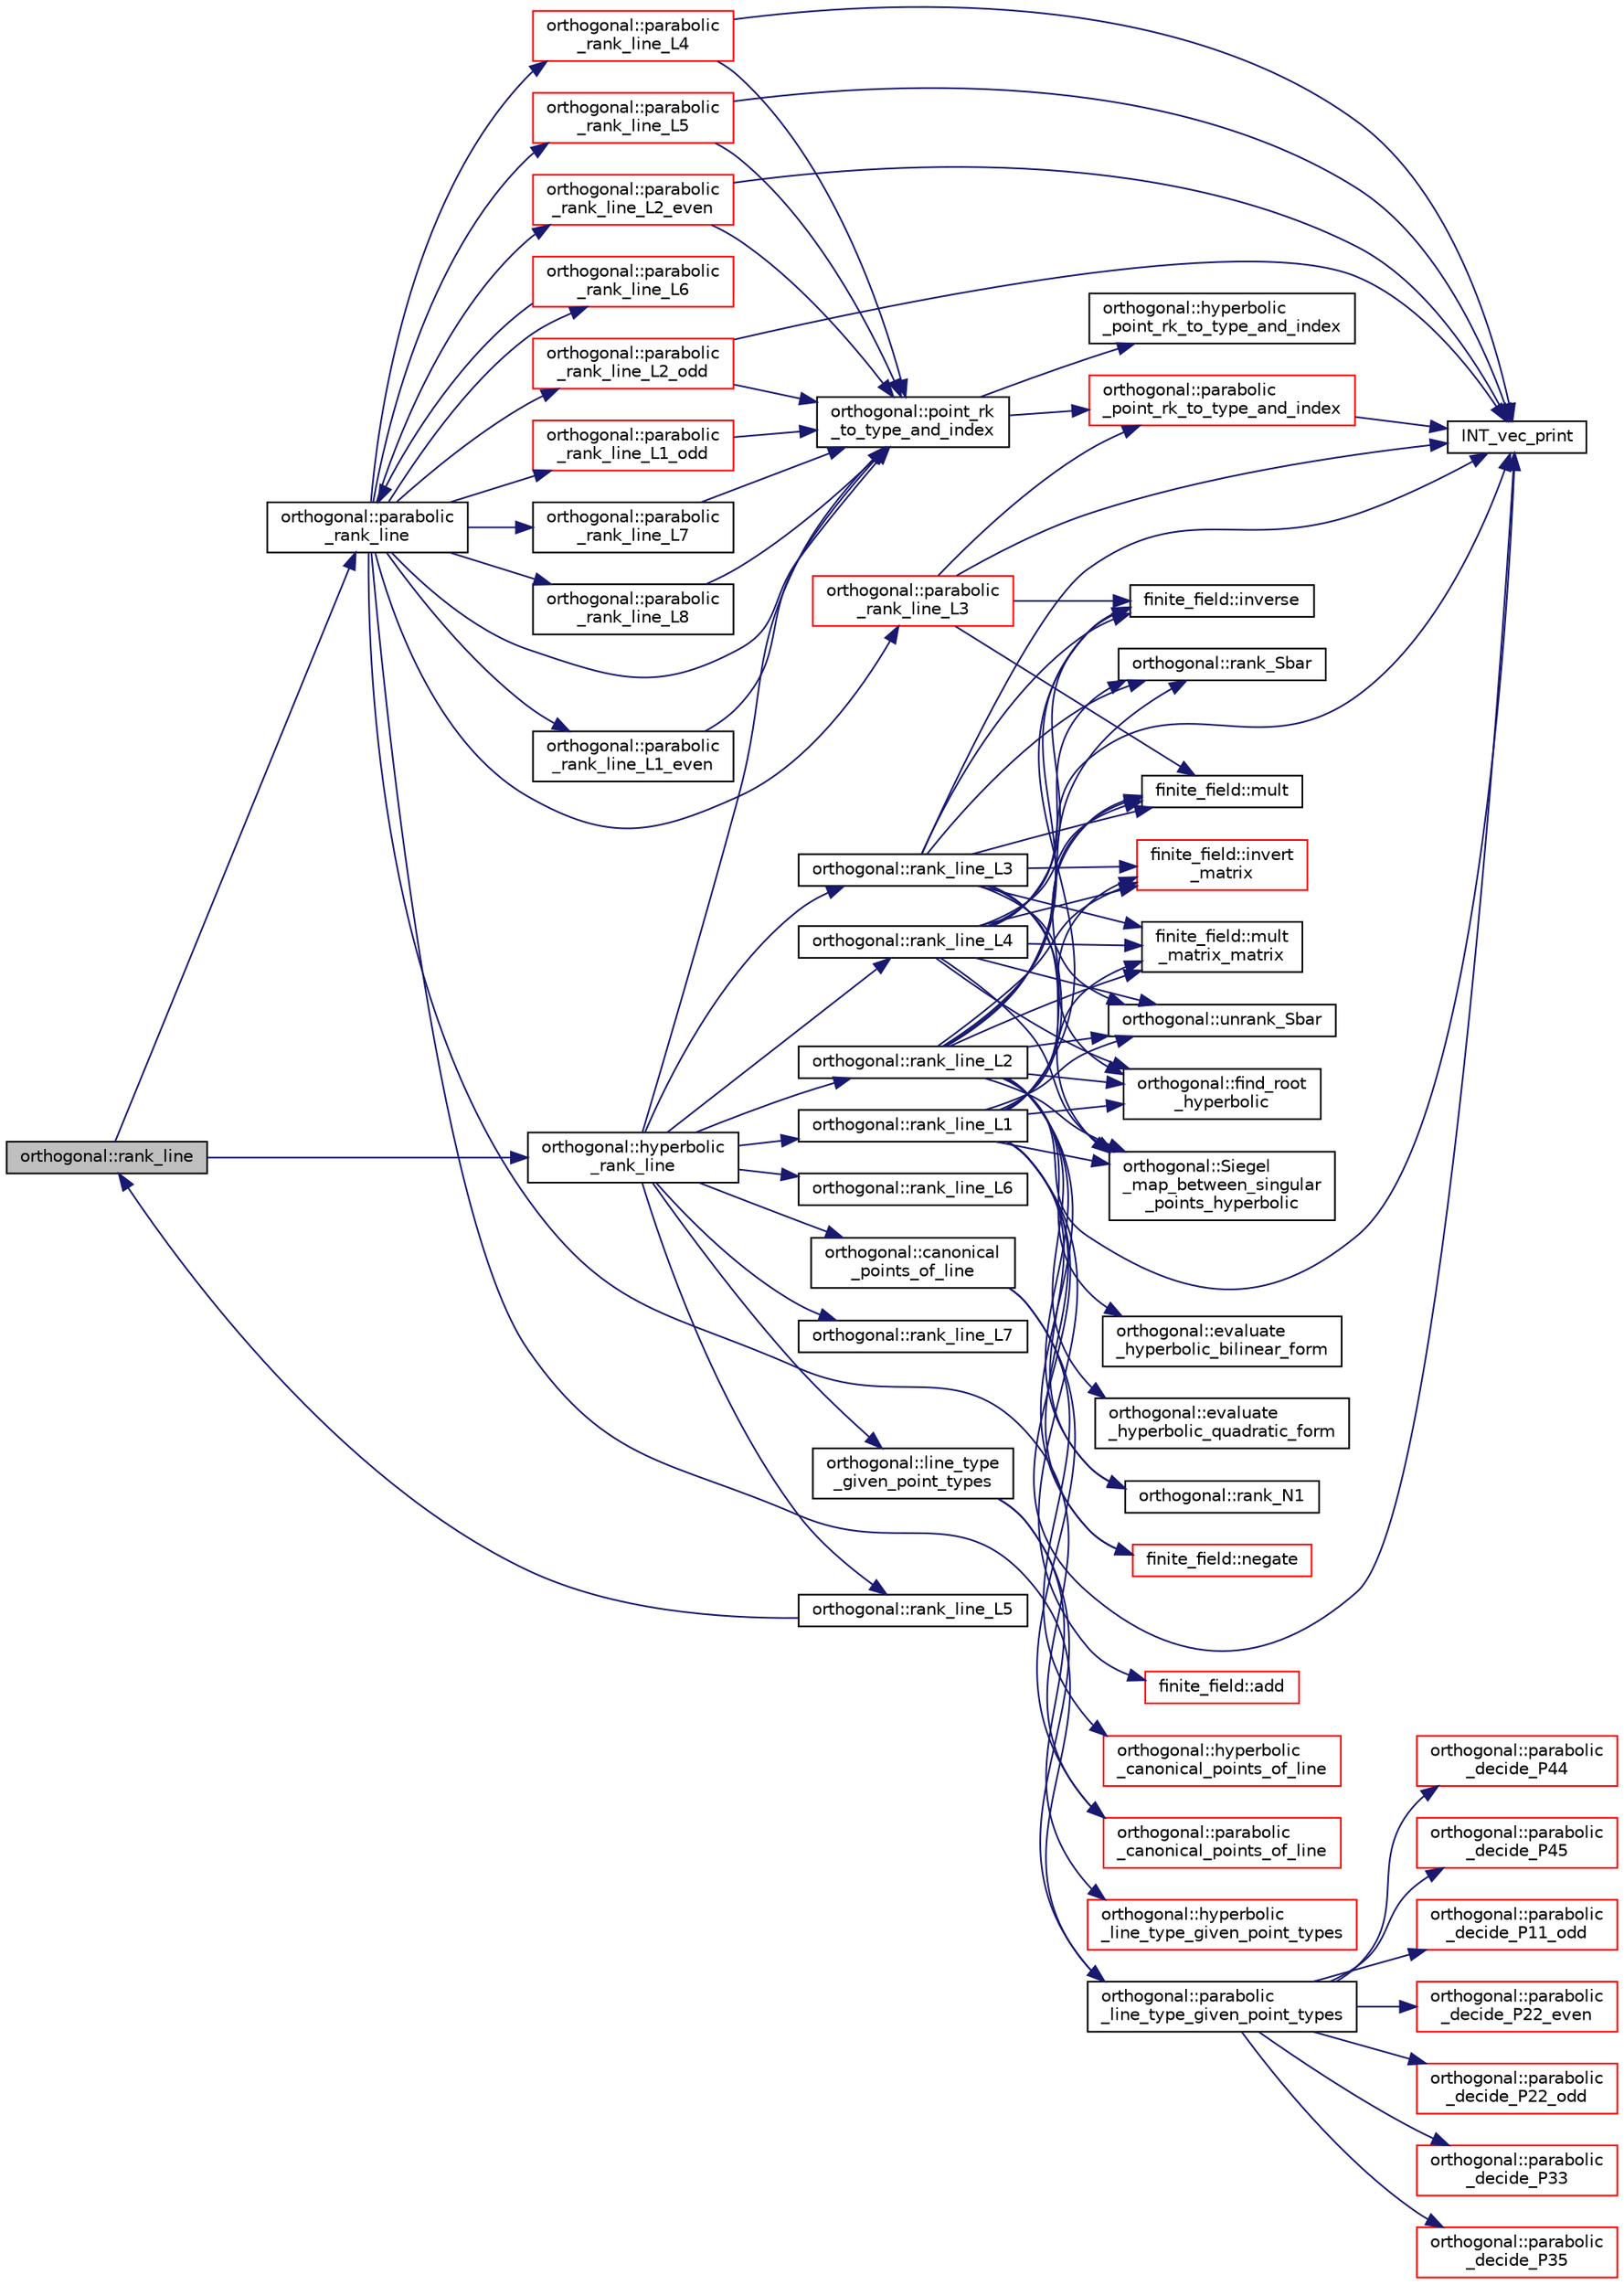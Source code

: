 digraph "orthogonal::rank_line"
{
  edge [fontname="Helvetica",fontsize="10",labelfontname="Helvetica",labelfontsize="10"];
  node [fontname="Helvetica",fontsize="10",shape=record];
  rankdir="LR";
  Node36959 [label="orthogonal::rank_line",height=0.2,width=0.4,color="black", fillcolor="grey75", style="filled", fontcolor="black"];
  Node36959 -> Node36960 [color="midnightblue",fontsize="10",style="solid",fontname="Helvetica"];
  Node36960 [label="orthogonal::hyperbolic\l_rank_line",height=0.2,width=0.4,color="black", fillcolor="white", style="filled",URL="$d7/daa/classorthogonal.html#a2810f9a6851f445b03fdbfe2a888e9f5"];
  Node36960 -> Node36961 [color="midnightblue",fontsize="10",style="solid",fontname="Helvetica"];
  Node36961 [label="orthogonal::point_rk\l_to_type_and_index",height=0.2,width=0.4,color="black", fillcolor="white", style="filled",URL="$d7/daa/classorthogonal.html#a5419c9c6b60c81e6e66f3606e7ad1815"];
  Node36961 -> Node36962 [color="midnightblue",fontsize="10",style="solid",fontname="Helvetica"];
  Node36962 [label="orthogonal::hyperbolic\l_point_rk_to_type_and_index",height=0.2,width=0.4,color="black", fillcolor="white", style="filled",URL="$d7/daa/classorthogonal.html#aad0a2a87d54b571f0d6581dec4d59eab"];
  Node36961 -> Node36963 [color="midnightblue",fontsize="10",style="solid",fontname="Helvetica"];
  Node36963 [label="orthogonal::parabolic\l_point_rk_to_type_and_index",height=0.2,width=0.4,color="red", fillcolor="white", style="filled",URL="$d7/daa/classorthogonal.html#aadca2791fa70e971edf85858b725502d"];
  Node36963 -> Node36986 [color="midnightblue",fontsize="10",style="solid",fontname="Helvetica"];
  Node36986 [label="INT_vec_print",height=0.2,width=0.4,color="black", fillcolor="white", style="filled",URL="$df/dbf/sajeeb_8_c.html#a79a5901af0b47dd0d694109543c027fe"];
  Node36960 -> Node37026 [color="midnightblue",fontsize="10",style="solid",fontname="Helvetica"];
  Node37026 [label="orthogonal::line_type\l_given_point_types",height=0.2,width=0.4,color="black", fillcolor="white", style="filled",URL="$d7/daa/classorthogonal.html#abffd6b3e0d545fbe7799a2e2c1038aba"];
  Node37026 -> Node37027 [color="midnightblue",fontsize="10",style="solid",fontname="Helvetica"];
  Node37027 [label="orthogonal::hyperbolic\l_line_type_given_point_types",height=0.2,width=0.4,color="red", fillcolor="white", style="filled",URL="$d7/daa/classorthogonal.html#a15c1b4ccef6201476a9f7618e642eada"];
  Node37026 -> Node37036 [color="midnightblue",fontsize="10",style="solid",fontname="Helvetica"];
  Node37036 [label="orthogonal::parabolic\l_line_type_given_point_types",height=0.2,width=0.4,color="black", fillcolor="white", style="filled",URL="$d7/daa/classorthogonal.html#af1894e9b4951ea3b58fafaec8e1314d4"];
  Node37036 -> Node37037 [color="midnightblue",fontsize="10",style="solid",fontname="Helvetica"];
  Node37037 [label="orthogonal::parabolic\l_decide_P11_odd",height=0.2,width=0.4,color="red", fillcolor="white", style="filled",URL="$d7/daa/classorthogonal.html#a332147c62a37d11f4c3bbb7e83437e29"];
  Node37036 -> Node37038 [color="midnightblue",fontsize="10",style="solid",fontname="Helvetica"];
  Node37038 [label="orthogonal::parabolic\l_decide_P22_even",height=0.2,width=0.4,color="red", fillcolor="white", style="filled",URL="$d7/daa/classorthogonal.html#ae129c5beaabede756c4387aeb9c81854"];
  Node37036 -> Node37040 [color="midnightblue",fontsize="10",style="solid",fontname="Helvetica"];
  Node37040 [label="orthogonal::parabolic\l_decide_P22_odd",height=0.2,width=0.4,color="red", fillcolor="white", style="filled",URL="$d7/daa/classorthogonal.html#a621c30eb1f8131e8b29b240bd0a2b051"];
  Node37036 -> Node37041 [color="midnightblue",fontsize="10",style="solid",fontname="Helvetica"];
  Node37041 [label="orthogonal::parabolic\l_decide_P33",height=0.2,width=0.4,color="red", fillcolor="white", style="filled",URL="$d7/daa/classorthogonal.html#ab6af5eb5e517bf200419ae2cb0995f03"];
  Node37036 -> Node37042 [color="midnightblue",fontsize="10",style="solid",fontname="Helvetica"];
  Node37042 [label="orthogonal::parabolic\l_decide_P35",height=0.2,width=0.4,color="red", fillcolor="white", style="filled",URL="$d7/daa/classorthogonal.html#a6f9b23e5b47b2864052ee6e66775c904"];
  Node37036 -> Node37043 [color="midnightblue",fontsize="10",style="solid",fontname="Helvetica"];
  Node37043 [label="orthogonal::parabolic\l_decide_P44",height=0.2,width=0.4,color="red", fillcolor="white", style="filled",URL="$d7/daa/classorthogonal.html#a921eec6bede3574fd47497377a82c252"];
  Node37036 -> Node37044 [color="midnightblue",fontsize="10",style="solid",fontname="Helvetica"];
  Node37044 [label="orthogonal::parabolic\l_decide_P45",height=0.2,width=0.4,color="red", fillcolor="white", style="filled",URL="$d7/daa/classorthogonal.html#ae35e876043cbef583d29b82fd1c73bce"];
  Node36960 -> Node37045 [color="midnightblue",fontsize="10",style="solid",fontname="Helvetica"];
  Node37045 [label="orthogonal::canonical\l_points_of_line",height=0.2,width=0.4,color="black", fillcolor="white", style="filled",URL="$d7/daa/classorthogonal.html#a561d7c5426dcdb221a961ab2f0d89ae4"];
  Node37045 -> Node37046 [color="midnightblue",fontsize="10",style="solid",fontname="Helvetica"];
  Node37046 [label="orthogonal::hyperbolic\l_canonical_points_of_line",height=0.2,width=0.4,color="red", fillcolor="white", style="filled",URL="$d7/daa/classorthogonal.html#ac97ccc62702881408e916f099ec04a3e"];
  Node37045 -> Node37054 [color="midnightblue",fontsize="10",style="solid",fontname="Helvetica"];
  Node37054 [label="orthogonal::parabolic\l_canonical_points_of_line",height=0.2,width=0.4,color="red", fillcolor="white", style="filled",URL="$d7/daa/classorthogonal.html#a7f1b4034dcfc0c22f06242b179466594"];
  Node36960 -> Node37060 [color="midnightblue",fontsize="10",style="solid",fontname="Helvetica"];
  Node37060 [label="orthogonal::rank_line_L1",height=0.2,width=0.4,color="black", fillcolor="white", style="filled",URL="$d7/daa/classorthogonal.html#a2d89d504dee5256f035591c1cb64e129"];
  Node37060 -> Node37029 [color="midnightblue",fontsize="10",style="solid",fontname="Helvetica"];
  Node37029 [label="orthogonal::unrank_Sbar",height=0.2,width=0.4,color="black", fillcolor="white", style="filled",URL="$d7/daa/classorthogonal.html#af5dc4e991f79be6bfdce4325648e037a"];
  Node37060 -> Node36986 [color="midnightblue",fontsize="10",style="solid",fontname="Helvetica"];
  Node37060 -> Node37061 [color="midnightblue",fontsize="10",style="solid",fontname="Helvetica"];
  Node37061 [label="orthogonal::find_root\l_hyperbolic",height=0.2,width=0.4,color="black", fillcolor="white", style="filled",URL="$d7/daa/classorthogonal.html#a4cb66d7aec283cd032a99cb9b2b9992d"];
  Node37060 -> Node37062 [color="midnightblue",fontsize="10",style="solid",fontname="Helvetica"];
  Node37062 [label="orthogonal::Siegel\l_map_between_singular\l_points_hyperbolic",height=0.2,width=0.4,color="black", fillcolor="white", style="filled",URL="$d7/daa/classorthogonal.html#a5ee80bd3a8fb9799d248ade8fd7b20b3"];
  Node37060 -> Node37063 [color="midnightblue",fontsize="10",style="solid",fontname="Helvetica"];
  Node37063 [label="finite_field::invert\l_matrix",height=0.2,width=0.4,color="red", fillcolor="white", style="filled",URL="$df/d5a/classfinite__field.html#adab449ef01b1feafe000c8fff7ae013f"];
  Node37060 -> Node37065 [color="midnightblue",fontsize="10",style="solid",fontname="Helvetica"];
  Node37065 [label="finite_field::mult\l_matrix_matrix",height=0.2,width=0.4,color="black", fillcolor="white", style="filled",URL="$df/d5a/classfinite__field.html#a5e28706b815838d0ec34de1fa74bc3c4"];
  Node37060 -> Node36989 [color="midnightblue",fontsize="10",style="solid",fontname="Helvetica"];
  Node36989 [label="finite_field::mult",height=0.2,width=0.4,color="black", fillcolor="white", style="filled",URL="$df/d5a/classfinite__field.html#a24fb5917aa6d4d656fd855b7f44a13b0"];
  Node37060 -> Node37025 [color="midnightblue",fontsize="10",style="solid",fontname="Helvetica"];
  Node37025 [label="finite_field::negate",height=0.2,width=0.4,color="red", fillcolor="white", style="filled",URL="$df/d5a/classfinite__field.html#aa9d798298f25d4a9262b5bc5f1733e31"];
  Node37060 -> Node36988 [color="midnightblue",fontsize="10",style="solid",fontname="Helvetica"];
  Node36988 [label="finite_field::inverse",height=0.2,width=0.4,color="black", fillcolor="white", style="filled",URL="$df/d5a/classfinite__field.html#a69f2a12c01e70b7ce2d115c5221c9cdd"];
  Node37060 -> Node37020 [color="midnightblue",fontsize="10",style="solid",fontname="Helvetica"];
  Node37020 [label="finite_field::add",height=0.2,width=0.4,color="red", fillcolor="white", style="filled",URL="$df/d5a/classfinite__field.html#a8f12328a27500f3c7be0c849ebbc9d14"];
  Node37060 -> Node37016 [color="midnightblue",fontsize="10",style="solid",fontname="Helvetica"];
  Node37016 [label="orthogonal::rank_N1",height=0.2,width=0.4,color="black", fillcolor="white", style="filled",URL="$d7/daa/classorthogonal.html#a10b99e279ae3624531756ea2723b59e7"];
  Node36960 -> Node37066 [color="midnightblue",fontsize="10",style="solid",fontname="Helvetica"];
  Node37066 [label="orthogonal::rank_line_L2",height=0.2,width=0.4,color="black", fillcolor="white", style="filled",URL="$d7/daa/classorthogonal.html#abd9adb280933c973c9288e2764f72256"];
  Node37066 -> Node37029 [color="midnightblue",fontsize="10",style="solid",fontname="Helvetica"];
  Node37066 -> Node36986 [color="midnightblue",fontsize="10",style="solid",fontname="Helvetica"];
  Node37066 -> Node36988 [color="midnightblue",fontsize="10",style="solid",fontname="Helvetica"];
  Node37066 -> Node36989 [color="midnightblue",fontsize="10",style="solid",fontname="Helvetica"];
  Node37066 -> Node37019 [color="midnightblue",fontsize="10",style="solid",fontname="Helvetica"];
  Node37019 [label="orthogonal::rank_Sbar",height=0.2,width=0.4,color="black", fillcolor="white", style="filled",URL="$d7/daa/classorthogonal.html#aea0a2cc174275eea357b9a68f277e970"];
  Node37066 -> Node37067 [color="midnightblue",fontsize="10",style="solid",fontname="Helvetica"];
  Node37067 [label="orthogonal::evaluate\l_hyperbolic_bilinear_form",height=0.2,width=0.4,color="black", fillcolor="white", style="filled",URL="$d7/daa/classorthogonal.html#a839dc01b1c59a23b054ccf70c00cc9c9"];
  Node37066 -> Node37061 [color="midnightblue",fontsize="10",style="solid",fontname="Helvetica"];
  Node37066 -> Node37062 [color="midnightblue",fontsize="10",style="solid",fontname="Helvetica"];
  Node37066 -> Node37063 [color="midnightblue",fontsize="10",style="solid",fontname="Helvetica"];
  Node37066 -> Node37065 [color="midnightblue",fontsize="10",style="solid",fontname="Helvetica"];
  Node37066 -> Node37025 [color="midnightblue",fontsize="10",style="solid",fontname="Helvetica"];
  Node37066 -> Node37013 [color="midnightblue",fontsize="10",style="solid",fontname="Helvetica"];
  Node37013 [label="orthogonal::evaluate\l_hyperbolic_quadratic_form",height=0.2,width=0.4,color="black", fillcolor="white", style="filled",URL="$d7/daa/classorthogonal.html#a4c5c5908326e2f17d3addecbe2ba9d18"];
  Node37066 -> Node37016 [color="midnightblue",fontsize="10",style="solid",fontname="Helvetica"];
  Node36960 -> Node37068 [color="midnightblue",fontsize="10",style="solid",fontname="Helvetica"];
  Node37068 [label="orthogonal::rank_line_L3",height=0.2,width=0.4,color="black", fillcolor="white", style="filled",URL="$d7/daa/classorthogonal.html#a45ebd133d98a13f8c10e1ff0310874a9"];
  Node37068 -> Node37029 [color="midnightblue",fontsize="10",style="solid",fontname="Helvetica"];
  Node37068 -> Node36986 [color="midnightblue",fontsize="10",style="solid",fontname="Helvetica"];
  Node37068 -> Node37061 [color="midnightblue",fontsize="10",style="solid",fontname="Helvetica"];
  Node37068 -> Node37062 [color="midnightblue",fontsize="10",style="solid",fontname="Helvetica"];
  Node37068 -> Node37063 [color="midnightblue",fontsize="10",style="solid",fontname="Helvetica"];
  Node37068 -> Node37065 [color="midnightblue",fontsize="10",style="solid",fontname="Helvetica"];
  Node37068 -> Node37019 [color="midnightblue",fontsize="10",style="solid",fontname="Helvetica"];
  Node37068 -> Node36988 [color="midnightblue",fontsize="10",style="solid",fontname="Helvetica"];
  Node37068 -> Node36989 [color="midnightblue",fontsize="10",style="solid",fontname="Helvetica"];
  Node36960 -> Node37069 [color="midnightblue",fontsize="10",style="solid",fontname="Helvetica"];
  Node37069 [label="orthogonal::rank_line_L4",height=0.2,width=0.4,color="black", fillcolor="white", style="filled",URL="$d7/daa/classorthogonal.html#a80dc34bc12588a8b6e70cf00cd9558a6"];
  Node37069 -> Node37029 [color="midnightblue",fontsize="10",style="solid",fontname="Helvetica"];
  Node37069 -> Node36986 [color="midnightblue",fontsize="10",style="solid",fontname="Helvetica"];
  Node37069 -> Node37061 [color="midnightblue",fontsize="10",style="solid",fontname="Helvetica"];
  Node37069 -> Node37062 [color="midnightblue",fontsize="10",style="solid",fontname="Helvetica"];
  Node37069 -> Node37063 [color="midnightblue",fontsize="10",style="solid",fontname="Helvetica"];
  Node37069 -> Node37065 [color="midnightblue",fontsize="10",style="solid",fontname="Helvetica"];
  Node37069 -> Node37019 [color="midnightblue",fontsize="10",style="solid",fontname="Helvetica"];
  Node37069 -> Node36988 [color="midnightblue",fontsize="10",style="solid",fontname="Helvetica"];
  Node37069 -> Node36989 [color="midnightblue",fontsize="10",style="solid",fontname="Helvetica"];
  Node36960 -> Node37070 [color="midnightblue",fontsize="10",style="solid",fontname="Helvetica"];
  Node37070 [label="orthogonal::rank_line_L5",height=0.2,width=0.4,color="black", fillcolor="white", style="filled",URL="$d7/daa/classorthogonal.html#a80bcc065004ef76b70cef437fff6f54c"];
  Node37070 -> Node36959 [color="midnightblue",fontsize="10",style="solid",fontname="Helvetica"];
  Node36960 -> Node37071 [color="midnightblue",fontsize="10",style="solid",fontname="Helvetica"];
  Node37071 [label="orthogonal::rank_line_L6",height=0.2,width=0.4,color="black", fillcolor="white", style="filled",URL="$d7/daa/classorthogonal.html#aa32bfc8e78ece724ecbc703e94288a14"];
  Node36960 -> Node37072 [color="midnightblue",fontsize="10",style="solid",fontname="Helvetica"];
  Node37072 [label="orthogonal::rank_line_L7",height=0.2,width=0.4,color="black", fillcolor="white", style="filled",URL="$d7/daa/classorthogonal.html#aea60e6f3746fe39f8d321bc51f67fa3e"];
  Node36959 -> Node37073 [color="midnightblue",fontsize="10",style="solid",fontname="Helvetica"];
  Node37073 [label="orthogonal::parabolic\l_rank_line",height=0.2,width=0.4,color="black", fillcolor="white", style="filled",URL="$d7/daa/classorthogonal.html#a7df334ceca90bc5b90c56354dbaf45c9"];
  Node37073 -> Node36961 [color="midnightblue",fontsize="10",style="solid",fontname="Helvetica"];
  Node37073 -> Node37036 [color="midnightblue",fontsize="10",style="solid",fontname="Helvetica"];
  Node37073 -> Node37054 [color="midnightblue",fontsize="10",style="solid",fontname="Helvetica"];
  Node37073 -> Node37074 [color="midnightblue",fontsize="10",style="solid",fontname="Helvetica"];
  Node37074 [label="orthogonal::parabolic\l_rank_line_L1_even",height=0.2,width=0.4,color="black", fillcolor="white", style="filled",URL="$d7/daa/classorthogonal.html#a7f055ba3f318499430444e583ed03ee3"];
  Node37074 -> Node36961 [color="midnightblue",fontsize="10",style="solid",fontname="Helvetica"];
  Node37073 -> Node37075 [color="midnightblue",fontsize="10",style="solid",fontname="Helvetica"];
  Node37075 [label="orthogonal::parabolic\l_rank_line_L1_odd",height=0.2,width=0.4,color="red", fillcolor="white", style="filled",URL="$d7/daa/classorthogonal.html#aab93abadf848b0a5d72b367f155cd7e4"];
  Node37075 -> Node36961 [color="midnightblue",fontsize="10",style="solid",fontname="Helvetica"];
  Node37073 -> Node37112 [color="midnightblue",fontsize="10",style="solid",fontname="Helvetica"];
  Node37112 [label="orthogonal::parabolic\l_rank_line_L2_even",height=0.2,width=0.4,color="red", fillcolor="white", style="filled",URL="$d7/daa/classorthogonal.html#ad884e741520104066da699b1133deeb0"];
  Node37112 -> Node36961 [color="midnightblue",fontsize="10",style="solid",fontname="Helvetica"];
  Node37112 -> Node36986 [color="midnightblue",fontsize="10",style="solid",fontname="Helvetica"];
  Node37073 -> Node37114 [color="midnightblue",fontsize="10",style="solid",fontname="Helvetica"];
  Node37114 [label="orthogonal::parabolic\l_rank_line_L2_odd",height=0.2,width=0.4,color="red", fillcolor="white", style="filled",URL="$d7/daa/classorthogonal.html#a87ddd814e99966b82e69a1041307074f"];
  Node37114 -> Node36961 [color="midnightblue",fontsize="10",style="solid",fontname="Helvetica"];
  Node37114 -> Node36986 [color="midnightblue",fontsize="10",style="solid",fontname="Helvetica"];
  Node37073 -> Node37116 [color="midnightblue",fontsize="10",style="solid",fontname="Helvetica"];
  Node37116 [label="orthogonal::parabolic\l_rank_line_L3",height=0.2,width=0.4,color="red", fillcolor="white", style="filled",URL="$d7/daa/classorthogonal.html#afea1a02e2b439b28127cfa2a782da8c9"];
  Node37116 -> Node36986 [color="midnightblue",fontsize="10",style="solid",fontname="Helvetica"];
  Node37116 -> Node36963 [color="midnightblue",fontsize="10",style="solid",fontname="Helvetica"];
  Node37116 -> Node36989 [color="midnightblue",fontsize="10",style="solid",fontname="Helvetica"];
  Node37116 -> Node36988 [color="midnightblue",fontsize="10",style="solid",fontname="Helvetica"];
  Node37073 -> Node37119 [color="midnightblue",fontsize="10",style="solid",fontname="Helvetica"];
  Node37119 [label="orthogonal::parabolic\l_rank_line_L4",height=0.2,width=0.4,color="red", fillcolor="white", style="filled",URL="$d7/daa/classorthogonal.html#a9e693d30c0ade825f389feec38ea83b2"];
  Node37119 -> Node36961 [color="midnightblue",fontsize="10",style="solid",fontname="Helvetica"];
  Node37119 -> Node36986 [color="midnightblue",fontsize="10",style="solid",fontname="Helvetica"];
  Node37073 -> Node37121 [color="midnightblue",fontsize="10",style="solid",fontname="Helvetica"];
  Node37121 [label="orthogonal::parabolic\l_rank_line_L5",height=0.2,width=0.4,color="red", fillcolor="white", style="filled",URL="$d7/daa/classorthogonal.html#ab9ff5dd42f31a297d03c559a4934a950"];
  Node37121 -> Node36961 [color="midnightblue",fontsize="10",style="solid",fontname="Helvetica"];
  Node37121 -> Node36986 [color="midnightblue",fontsize="10",style="solid",fontname="Helvetica"];
  Node37073 -> Node37123 [color="midnightblue",fontsize="10",style="solid",fontname="Helvetica"];
  Node37123 [label="orthogonal::parabolic\l_rank_line_L6",height=0.2,width=0.4,color="red", fillcolor="white", style="filled",URL="$d7/daa/classorthogonal.html#ab242f864cc2a012dee7c379649d2e566"];
  Node37123 -> Node37073 [color="midnightblue",fontsize="10",style="solid",fontname="Helvetica"];
  Node37073 -> Node37124 [color="midnightblue",fontsize="10",style="solid",fontname="Helvetica"];
  Node37124 [label="orthogonal::parabolic\l_rank_line_L7",height=0.2,width=0.4,color="black", fillcolor="white", style="filled",URL="$d7/daa/classorthogonal.html#ac38fe609d558cb7b16d92b7eb606c6f1"];
  Node37124 -> Node36961 [color="midnightblue",fontsize="10",style="solid",fontname="Helvetica"];
  Node37073 -> Node37125 [color="midnightblue",fontsize="10",style="solid",fontname="Helvetica"];
  Node37125 [label="orthogonal::parabolic\l_rank_line_L8",height=0.2,width=0.4,color="black", fillcolor="white", style="filled",URL="$d7/daa/classorthogonal.html#af1fb4b5a1ab65d189daea2de78de5225"];
  Node37125 -> Node36961 [color="midnightblue",fontsize="10",style="solid",fontname="Helvetica"];
}
